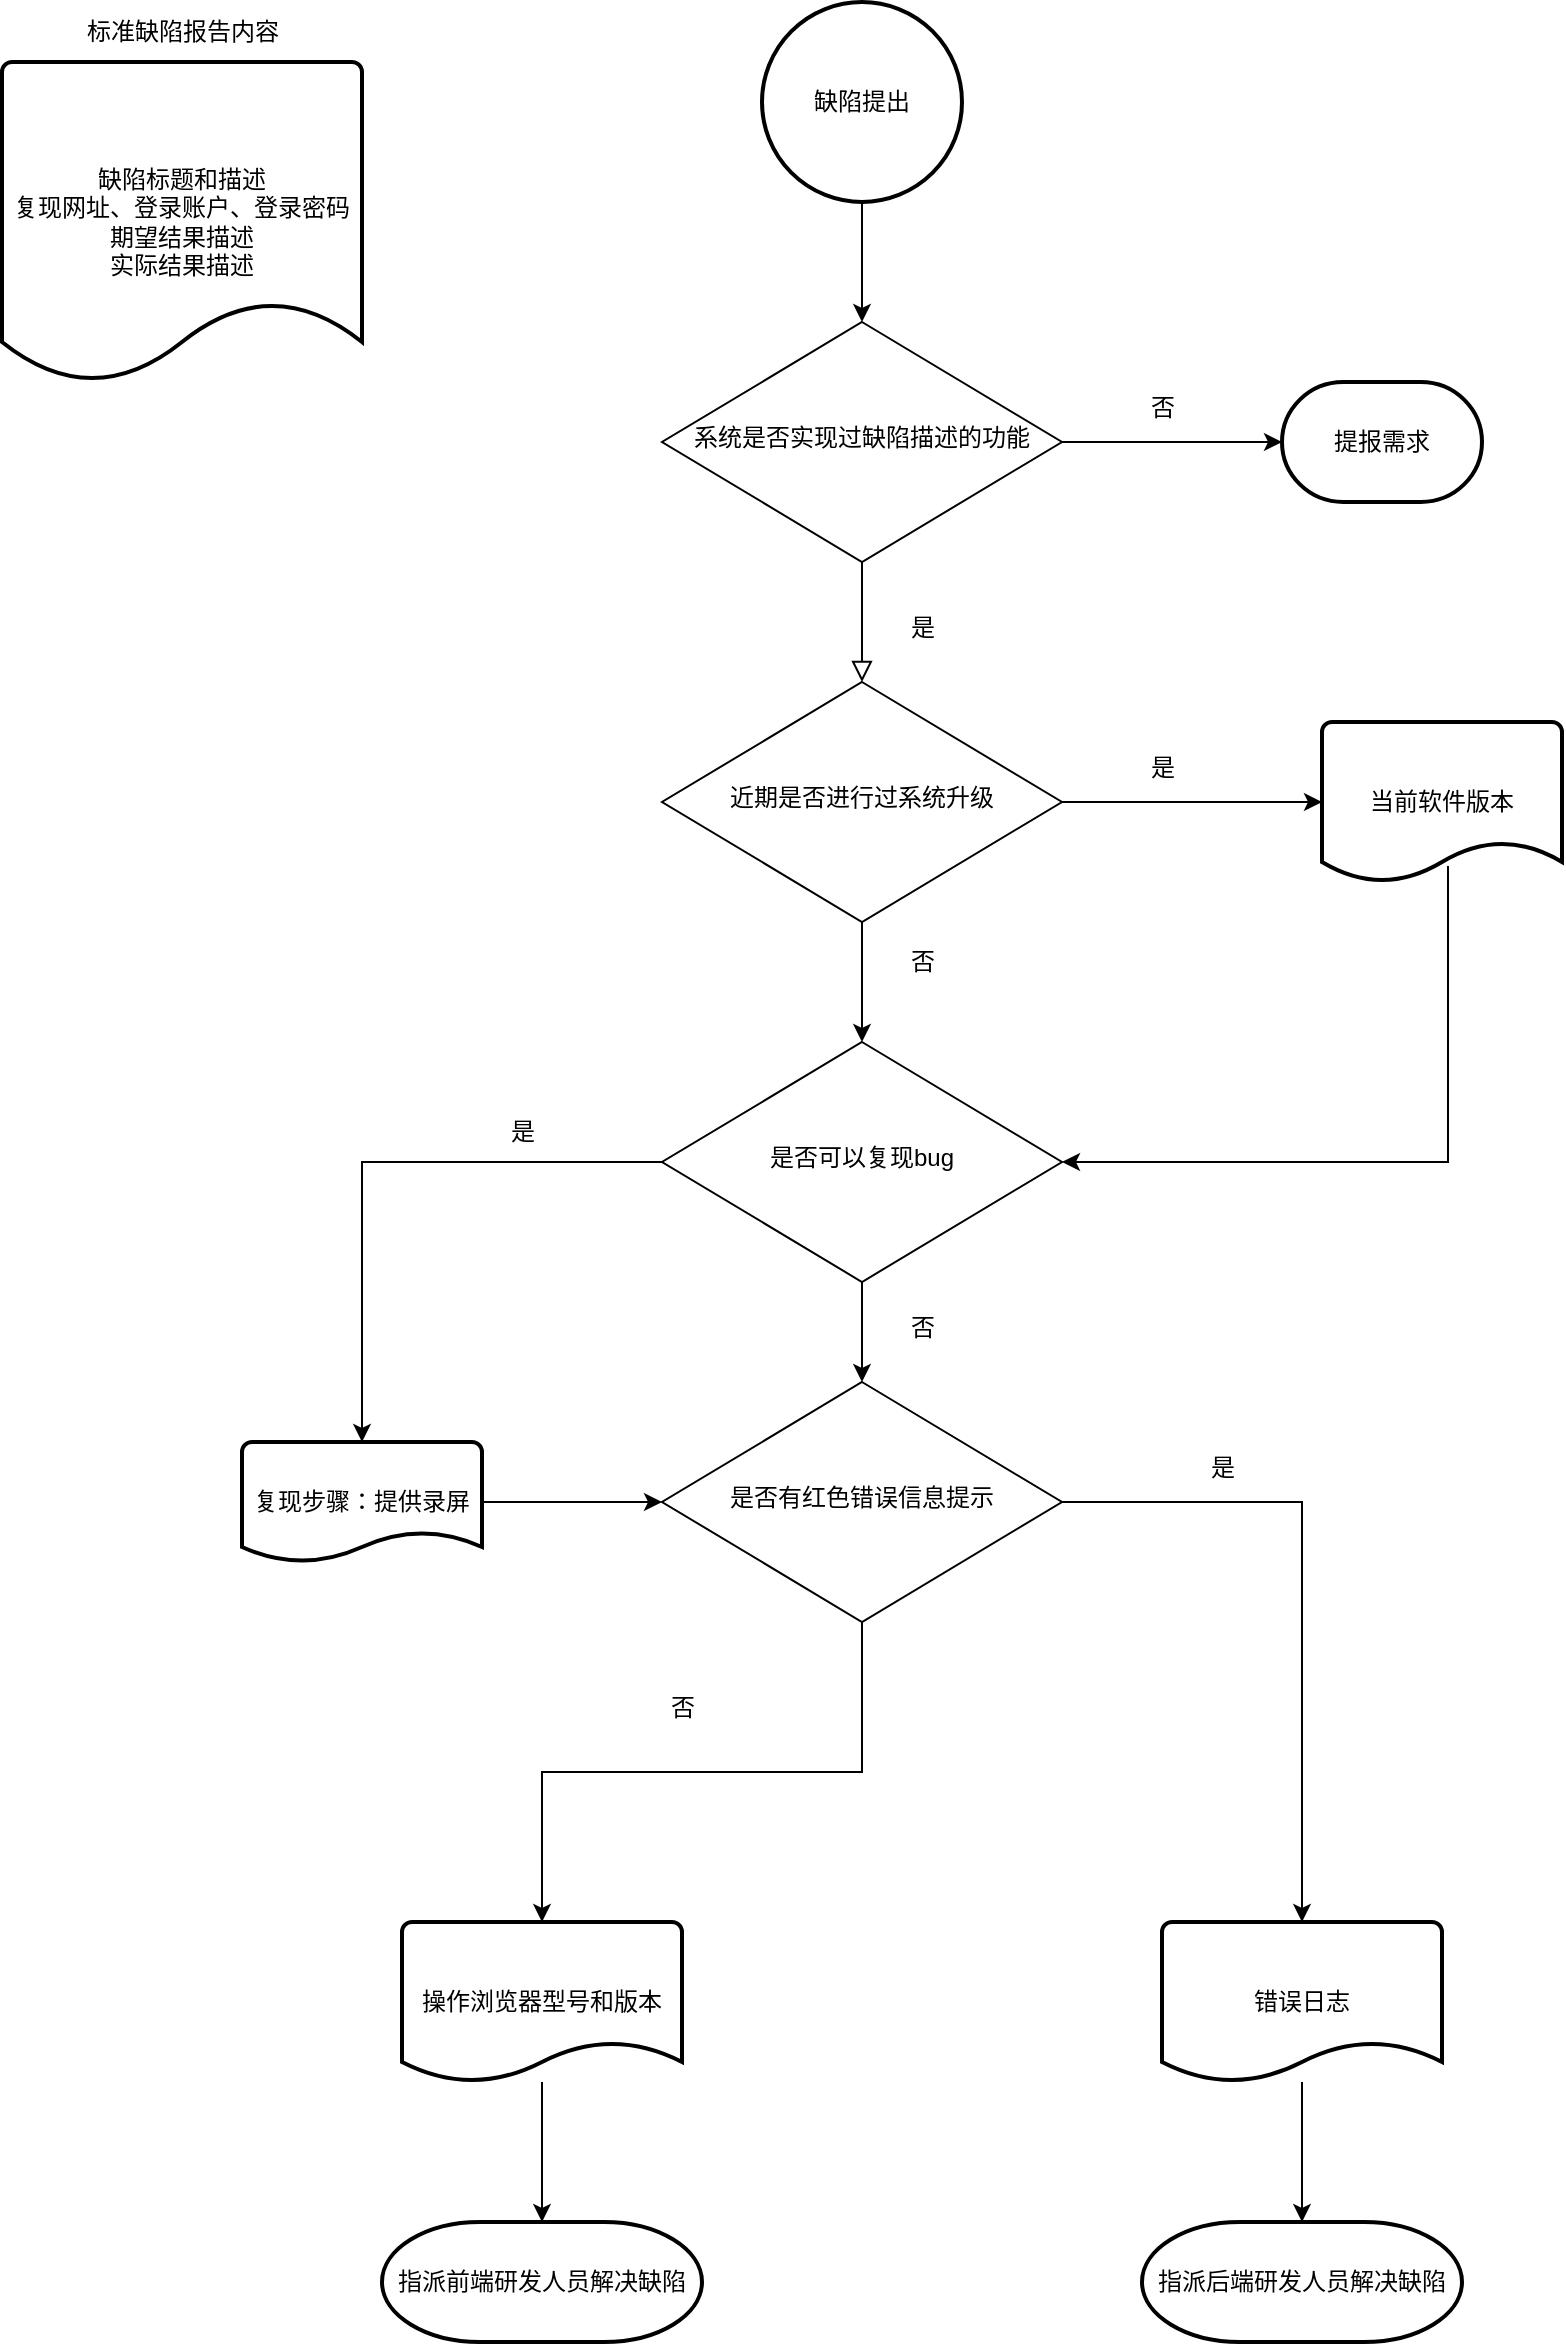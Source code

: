 <mxfile version="21.7.2" type="github">
  <diagram id="C5RBs43oDa-KdzZeNtuy" name="Page-1">
    <mxGraphModel dx="1122" dy="825" grid="1" gridSize="10" guides="1" tooltips="1" connect="1" arrows="1" fold="1" page="1" pageScale="1" pageWidth="827" pageHeight="1169" math="0" shadow="0">
      <root>
        <mxCell id="WIyWlLk6GJQsqaUBKTNV-0" />
        <mxCell id="WIyWlLk6GJQsqaUBKTNV-1" parent="WIyWlLk6GJQsqaUBKTNV-0" />
        <mxCell id="WIyWlLk6GJQsqaUBKTNV-4" value="" style="rounded=0;html=1;jettySize=auto;orthogonalLoop=1;fontSize=11;endArrow=block;endFill=0;endSize=8;strokeWidth=1;shadow=0;labelBackgroundColor=none;edgeStyle=orthogonalEdgeStyle;" parent="WIyWlLk6GJQsqaUBKTNV-1" source="WIyWlLk6GJQsqaUBKTNV-6" target="WIyWlLk6GJQsqaUBKTNV-10" edge="1">
          <mxGeometry x="0.333" y="30" relative="1" as="geometry">
            <mxPoint as="offset" />
          </mxGeometry>
        </mxCell>
        <mxCell id="rPfzd5WBi_nFoHf_cEcV-12" style="edgeStyle=orthogonalEdgeStyle;rounded=0;orthogonalLoop=1;jettySize=auto;html=1;exitX=1;exitY=0.5;exitDx=0;exitDy=0;entryX=0;entryY=0.5;entryDx=0;entryDy=0;entryPerimeter=0;" edge="1" parent="WIyWlLk6GJQsqaUBKTNV-1" source="WIyWlLk6GJQsqaUBKTNV-6" target="rPfzd5WBi_nFoHf_cEcV-11">
          <mxGeometry relative="1" as="geometry" />
        </mxCell>
        <mxCell id="WIyWlLk6GJQsqaUBKTNV-6" value="系统是否实现过缺陷描述的功能" style="rhombus;whiteSpace=wrap;html=1;shadow=0;fontFamily=Helvetica;fontSize=12;align=center;strokeWidth=1;spacing=6;spacingTop=-4;" parent="WIyWlLk6GJQsqaUBKTNV-1" vertex="1">
          <mxGeometry x="340" y="180" width="200" height="120" as="geometry" />
        </mxCell>
        <mxCell id="rPfzd5WBi_nFoHf_cEcV-45" style="edgeStyle=orthogonalEdgeStyle;rounded=0;orthogonalLoop=1;jettySize=auto;html=1;exitX=1;exitY=0.5;exitDx=0;exitDy=0;entryX=0;entryY=0.5;entryDx=0;entryDy=0;entryPerimeter=0;" edge="1" parent="WIyWlLk6GJQsqaUBKTNV-1" source="WIyWlLk6GJQsqaUBKTNV-10" target="rPfzd5WBi_nFoHf_cEcV-27">
          <mxGeometry relative="1" as="geometry" />
        </mxCell>
        <mxCell id="rPfzd5WBi_nFoHf_cEcV-46" style="edgeStyle=orthogonalEdgeStyle;rounded=0;orthogonalLoop=1;jettySize=auto;html=1;exitX=0.5;exitY=1;exitDx=0;exitDy=0;entryX=0.5;entryY=0;entryDx=0;entryDy=0;" edge="1" parent="WIyWlLk6GJQsqaUBKTNV-1" source="WIyWlLk6GJQsqaUBKTNV-10" target="rPfzd5WBi_nFoHf_cEcV-6">
          <mxGeometry relative="1" as="geometry" />
        </mxCell>
        <mxCell id="WIyWlLk6GJQsqaUBKTNV-10" value="近期是否进行过系统升级" style="rhombus;whiteSpace=wrap;html=1;shadow=0;fontFamily=Helvetica;fontSize=12;align=center;strokeWidth=1;spacing=6;spacingTop=-4;" parent="WIyWlLk6GJQsqaUBKTNV-1" vertex="1">
          <mxGeometry x="340" y="360" width="200" height="120" as="geometry" />
        </mxCell>
        <mxCell id="rPfzd5WBi_nFoHf_cEcV-3" value="否" style="text;html=1;align=center;verticalAlign=middle;resizable=0;points=[];autosize=1;strokeColor=none;fillColor=none;" vertex="1" parent="WIyWlLk6GJQsqaUBKTNV-1">
          <mxGeometry x="450" y="485" width="40" height="30" as="geometry" />
        </mxCell>
        <mxCell id="rPfzd5WBi_nFoHf_cEcV-51" style="edgeStyle=orthogonalEdgeStyle;rounded=0;orthogonalLoop=1;jettySize=auto;html=1;exitX=0.5;exitY=1;exitDx=0;exitDy=0;entryX=0.5;entryY=0;entryDx=0;entryDy=0;" edge="1" parent="WIyWlLk6GJQsqaUBKTNV-1" source="rPfzd5WBi_nFoHf_cEcV-6" target="rPfzd5WBi_nFoHf_cEcV-50">
          <mxGeometry relative="1" as="geometry" />
        </mxCell>
        <mxCell id="rPfzd5WBi_nFoHf_cEcV-56" style="edgeStyle=orthogonalEdgeStyle;rounded=0;orthogonalLoop=1;jettySize=auto;html=1;exitX=0;exitY=0.5;exitDx=0;exitDy=0;entryX=0.5;entryY=0;entryDx=0;entryDy=0;entryPerimeter=0;" edge="1" parent="WIyWlLk6GJQsqaUBKTNV-1" source="rPfzd5WBi_nFoHf_cEcV-6" target="rPfzd5WBi_nFoHf_cEcV-55">
          <mxGeometry relative="1" as="geometry" />
        </mxCell>
        <mxCell id="rPfzd5WBi_nFoHf_cEcV-6" value="是否可以复现bug" style="rhombus;whiteSpace=wrap;html=1;shadow=0;fontFamily=Helvetica;fontSize=12;align=center;strokeWidth=1;spacing=6;spacingTop=-4;" vertex="1" parent="WIyWlLk6GJQsqaUBKTNV-1">
          <mxGeometry x="340" y="540" width="200" height="120" as="geometry" />
        </mxCell>
        <mxCell id="rPfzd5WBi_nFoHf_cEcV-11" value="提报需求" style="strokeWidth=2;html=1;shape=mxgraph.flowchart.terminator;whiteSpace=wrap;" vertex="1" parent="WIyWlLk6GJQsqaUBKTNV-1">
          <mxGeometry x="650" y="210" width="100" height="60" as="geometry" />
        </mxCell>
        <mxCell id="rPfzd5WBi_nFoHf_cEcV-13" value="否" style="text;html=1;align=center;verticalAlign=middle;resizable=0;points=[];autosize=1;strokeColor=none;fillColor=none;" vertex="1" parent="WIyWlLk6GJQsqaUBKTNV-1">
          <mxGeometry x="570" y="208" width="40" height="30" as="geometry" />
        </mxCell>
        <mxCell id="rPfzd5WBi_nFoHf_cEcV-17" value="是" style="text;html=1;align=center;verticalAlign=middle;resizable=0;points=[];autosize=1;strokeColor=none;fillColor=none;" vertex="1" parent="WIyWlLk6GJQsqaUBKTNV-1">
          <mxGeometry x="250" y="570" width="40" height="30" as="geometry" />
        </mxCell>
        <mxCell id="rPfzd5WBi_nFoHf_cEcV-62" style="edgeStyle=orthogonalEdgeStyle;rounded=0;orthogonalLoop=1;jettySize=auto;html=1;entryX=0.5;entryY=0;entryDx=0;entryDy=0;entryPerimeter=0;" edge="1" parent="WIyWlLk6GJQsqaUBKTNV-1" source="rPfzd5WBi_nFoHf_cEcV-18" target="rPfzd5WBi_nFoHf_cEcV-41">
          <mxGeometry relative="1" as="geometry" />
        </mxCell>
        <mxCell id="rPfzd5WBi_nFoHf_cEcV-18" value="操作浏览器型号和版本" style="strokeWidth=2;html=1;shape=mxgraph.flowchart.document2;whiteSpace=wrap;size=0.25;" vertex="1" parent="WIyWlLk6GJQsqaUBKTNV-1">
          <mxGeometry x="210" y="980" width="140" height="80" as="geometry" />
        </mxCell>
        <mxCell id="rPfzd5WBi_nFoHf_cEcV-61" style="edgeStyle=orthogonalEdgeStyle;rounded=0;orthogonalLoop=1;jettySize=auto;html=1;entryX=0.5;entryY=0;entryDx=0;entryDy=0;entryPerimeter=0;" edge="1" parent="WIyWlLk6GJQsqaUBKTNV-1" source="rPfzd5WBi_nFoHf_cEcV-19" target="rPfzd5WBi_nFoHf_cEcV-60">
          <mxGeometry relative="1" as="geometry" />
        </mxCell>
        <mxCell id="rPfzd5WBi_nFoHf_cEcV-19" value="错误日志" style="strokeWidth=2;html=1;shape=mxgraph.flowchart.document2;whiteSpace=wrap;size=0.25;" vertex="1" parent="WIyWlLk6GJQsqaUBKTNV-1">
          <mxGeometry x="590" y="980" width="140" height="80" as="geometry" />
        </mxCell>
        <mxCell id="rPfzd5WBi_nFoHf_cEcV-25" value="缺陷标题和描述&lt;br&gt;复现网址、登录账户、登录密码&lt;br&gt;期望结果描述&lt;br&gt;实际结果描述" style="strokeWidth=2;html=1;shape=mxgraph.flowchart.document2;whiteSpace=wrap;size=0.25;" vertex="1" parent="WIyWlLk6GJQsqaUBKTNV-1">
          <mxGeometry x="10" y="50" width="180" height="160" as="geometry" />
        </mxCell>
        <mxCell id="rPfzd5WBi_nFoHf_cEcV-26" value="标准缺陷报告内容" style="text;html=1;align=center;verticalAlign=middle;resizable=0;points=[];autosize=1;strokeColor=none;fillColor=none;" vertex="1" parent="WIyWlLk6GJQsqaUBKTNV-1">
          <mxGeometry x="40" y="20" width="120" height="30" as="geometry" />
        </mxCell>
        <mxCell id="rPfzd5WBi_nFoHf_cEcV-47" style="edgeStyle=orthogonalEdgeStyle;rounded=0;orthogonalLoop=1;jettySize=auto;html=1;entryX=1;entryY=0.5;entryDx=0;entryDy=0;exitX=0.525;exitY=0.9;exitDx=0;exitDy=0;exitPerimeter=0;" edge="1" parent="WIyWlLk6GJQsqaUBKTNV-1" source="rPfzd5WBi_nFoHf_cEcV-27" target="rPfzd5WBi_nFoHf_cEcV-6">
          <mxGeometry relative="1" as="geometry">
            <mxPoint x="760" y="590" as="targetPoint" />
            <Array as="points">
              <mxPoint x="733" y="600" />
            </Array>
          </mxGeometry>
        </mxCell>
        <mxCell id="rPfzd5WBi_nFoHf_cEcV-27" value="当前软件版本" style="strokeWidth=2;html=1;shape=mxgraph.flowchart.document2;whiteSpace=wrap;size=0.25;" vertex="1" parent="WIyWlLk6GJQsqaUBKTNV-1">
          <mxGeometry x="670" y="380" width="120" height="80" as="geometry" />
        </mxCell>
        <mxCell id="rPfzd5WBi_nFoHf_cEcV-30" value="是" style="text;html=1;align=center;verticalAlign=middle;resizable=0;points=[];autosize=1;strokeColor=none;fillColor=none;" vertex="1" parent="WIyWlLk6GJQsqaUBKTNV-1">
          <mxGeometry x="570" y="388" width="40" height="30" as="geometry" />
        </mxCell>
        <mxCell id="rPfzd5WBi_nFoHf_cEcV-41" value="指派前端研发人员解决缺陷" style="strokeWidth=2;html=1;shape=mxgraph.flowchart.terminator;whiteSpace=wrap;" vertex="1" parent="WIyWlLk6GJQsqaUBKTNV-1">
          <mxGeometry x="200" y="1130" width="160" height="60" as="geometry" />
        </mxCell>
        <mxCell id="rPfzd5WBi_nFoHf_cEcV-44" style="edgeStyle=orthogonalEdgeStyle;rounded=0;orthogonalLoop=1;jettySize=auto;html=1;exitX=0.5;exitY=1;exitDx=0;exitDy=0;exitPerimeter=0;entryX=0.5;entryY=0;entryDx=0;entryDy=0;" edge="1" parent="WIyWlLk6GJQsqaUBKTNV-1" source="rPfzd5WBi_nFoHf_cEcV-43" target="WIyWlLk6GJQsqaUBKTNV-6">
          <mxGeometry relative="1" as="geometry" />
        </mxCell>
        <mxCell id="rPfzd5WBi_nFoHf_cEcV-43" value="缺陷提出" style="strokeWidth=2;html=1;shape=mxgraph.flowchart.start_2;whiteSpace=wrap;" vertex="1" parent="WIyWlLk6GJQsqaUBKTNV-1">
          <mxGeometry x="390" y="20" width="100" height="100" as="geometry" />
        </mxCell>
        <mxCell id="rPfzd5WBi_nFoHf_cEcV-49" value="是&lt;br&gt;" style="text;html=1;align=center;verticalAlign=middle;resizable=0;points=[];autosize=1;strokeColor=none;fillColor=none;" vertex="1" parent="WIyWlLk6GJQsqaUBKTNV-1">
          <mxGeometry x="450" y="318" width="40" height="30" as="geometry" />
        </mxCell>
        <mxCell id="rPfzd5WBi_nFoHf_cEcV-53" style="edgeStyle=orthogonalEdgeStyle;rounded=0;orthogonalLoop=1;jettySize=auto;html=1;exitX=1;exitY=0.5;exitDx=0;exitDy=0;entryX=0.5;entryY=0;entryDx=0;entryDy=0;entryPerimeter=0;" edge="1" parent="WIyWlLk6GJQsqaUBKTNV-1" source="rPfzd5WBi_nFoHf_cEcV-50" target="rPfzd5WBi_nFoHf_cEcV-19">
          <mxGeometry relative="1" as="geometry" />
        </mxCell>
        <mxCell id="rPfzd5WBi_nFoHf_cEcV-58" style="edgeStyle=orthogonalEdgeStyle;rounded=0;orthogonalLoop=1;jettySize=auto;html=1;exitX=0.5;exitY=1;exitDx=0;exitDy=0;entryX=0.5;entryY=0;entryDx=0;entryDy=0;entryPerimeter=0;" edge="1" parent="WIyWlLk6GJQsqaUBKTNV-1" source="rPfzd5WBi_nFoHf_cEcV-50" target="rPfzd5WBi_nFoHf_cEcV-18">
          <mxGeometry relative="1" as="geometry" />
        </mxCell>
        <mxCell id="rPfzd5WBi_nFoHf_cEcV-50" value="是否有红色错误信息提示" style="rhombus;whiteSpace=wrap;html=1;shadow=0;fontFamily=Helvetica;fontSize=12;align=center;strokeWidth=1;spacing=6;spacingTop=-4;" vertex="1" parent="WIyWlLk6GJQsqaUBKTNV-1">
          <mxGeometry x="340" y="710" width="200" height="120" as="geometry" />
        </mxCell>
        <mxCell id="rPfzd5WBi_nFoHf_cEcV-52" value="否" style="text;html=1;align=center;verticalAlign=middle;resizable=0;points=[];autosize=1;strokeColor=none;fillColor=none;" vertex="1" parent="WIyWlLk6GJQsqaUBKTNV-1">
          <mxGeometry x="450" y="668" width="40" height="30" as="geometry" />
        </mxCell>
        <mxCell id="rPfzd5WBi_nFoHf_cEcV-54" value="是" style="text;html=1;align=center;verticalAlign=middle;resizable=0;points=[];autosize=1;strokeColor=none;fillColor=none;" vertex="1" parent="WIyWlLk6GJQsqaUBKTNV-1">
          <mxGeometry x="600" y="738" width="40" height="30" as="geometry" />
        </mxCell>
        <mxCell id="rPfzd5WBi_nFoHf_cEcV-57" style="edgeStyle=orthogonalEdgeStyle;rounded=0;orthogonalLoop=1;jettySize=auto;html=1;entryX=0;entryY=0.5;entryDx=0;entryDy=0;" edge="1" parent="WIyWlLk6GJQsqaUBKTNV-1" source="rPfzd5WBi_nFoHf_cEcV-55" target="rPfzd5WBi_nFoHf_cEcV-50">
          <mxGeometry relative="1" as="geometry" />
        </mxCell>
        <mxCell id="rPfzd5WBi_nFoHf_cEcV-55" value="复现步骤：提供录屏" style="strokeWidth=2;html=1;shape=mxgraph.flowchart.document2;whiteSpace=wrap;size=0.25;" vertex="1" parent="WIyWlLk6GJQsqaUBKTNV-1">
          <mxGeometry x="130" y="740" width="120" height="60" as="geometry" />
        </mxCell>
        <mxCell id="rPfzd5WBi_nFoHf_cEcV-59" value="否" style="text;html=1;align=center;verticalAlign=middle;resizable=0;points=[];autosize=1;strokeColor=none;fillColor=none;" vertex="1" parent="WIyWlLk6GJQsqaUBKTNV-1">
          <mxGeometry x="330" y="858" width="40" height="30" as="geometry" />
        </mxCell>
        <mxCell id="rPfzd5WBi_nFoHf_cEcV-60" value="指派后端研发人员解决缺陷" style="strokeWidth=2;html=1;shape=mxgraph.flowchart.terminator;whiteSpace=wrap;" vertex="1" parent="WIyWlLk6GJQsqaUBKTNV-1">
          <mxGeometry x="580" y="1130" width="160" height="60" as="geometry" />
        </mxCell>
      </root>
    </mxGraphModel>
  </diagram>
</mxfile>
